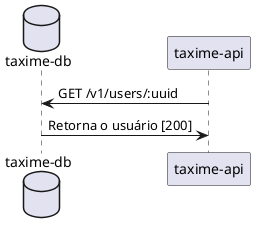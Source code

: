 @startuml Fluxo de busca de usuário por uuid
database "taxime-db"
"taxime-api" -> "taxime-db" : GET /v1/users/:uuid
"taxime-db"  -> "taxime-api" : Retorna o usuário [200]
@enduml